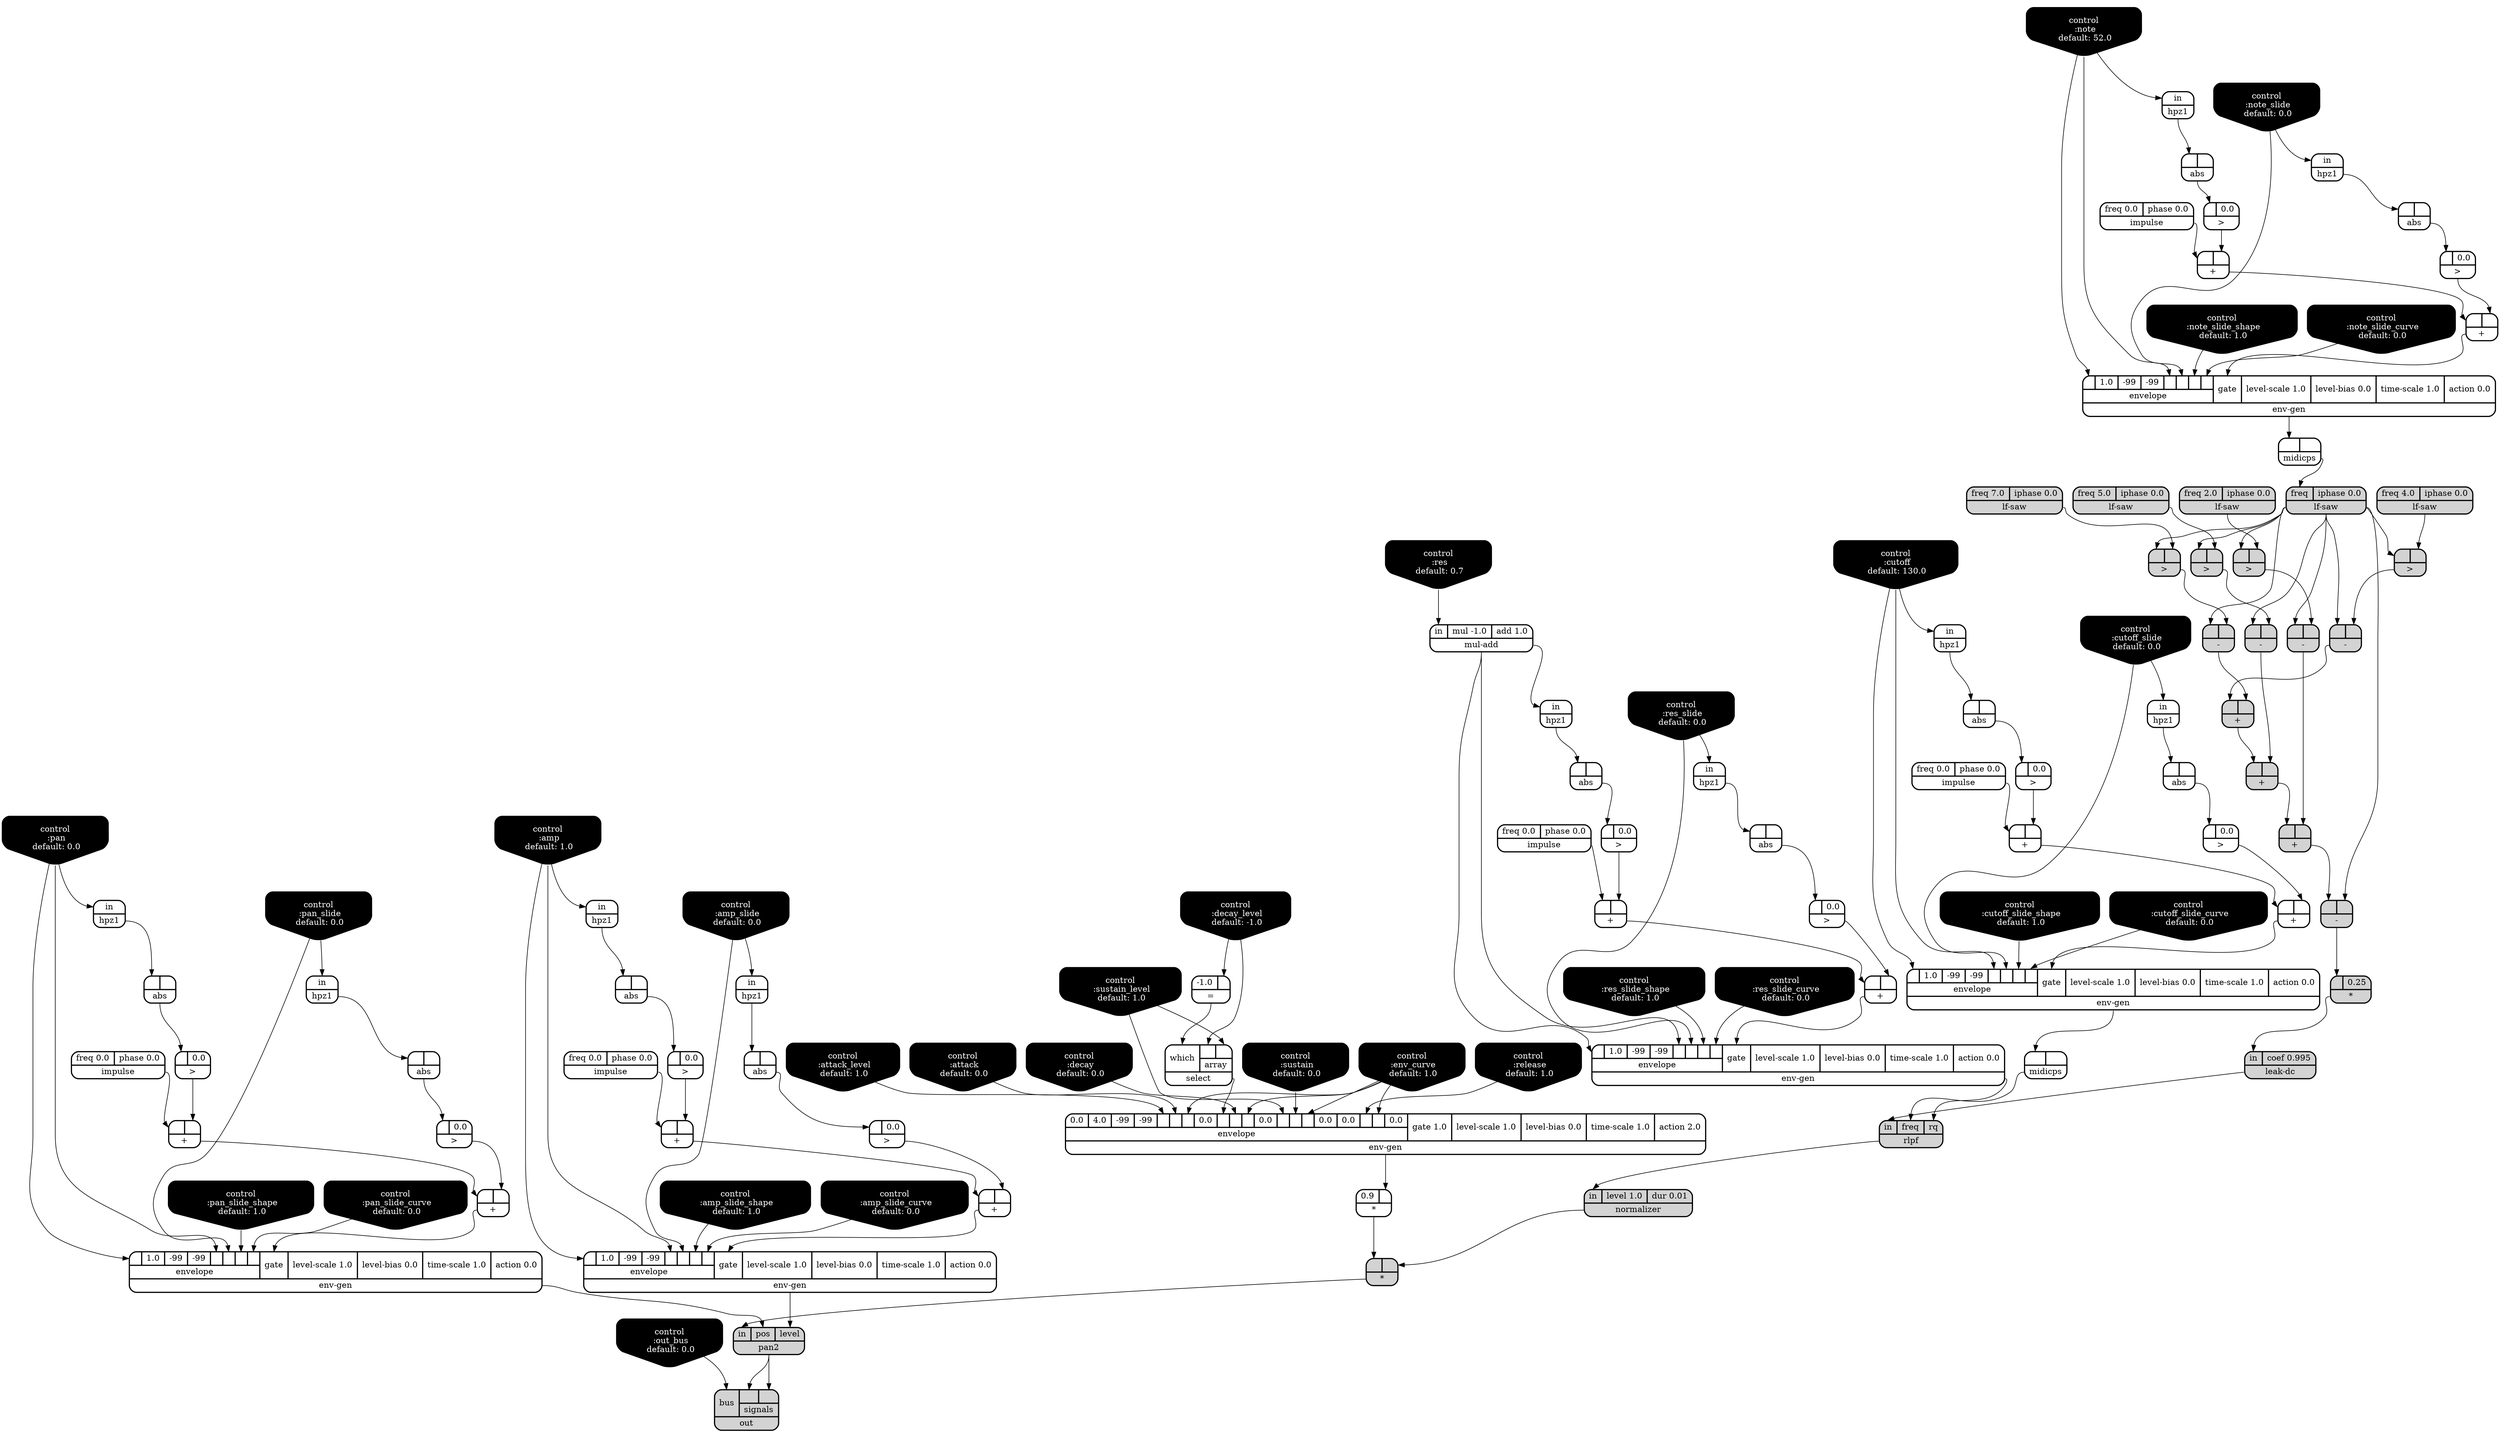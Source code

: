 digraph synthdef {
70 [label = "{{ <a> |<b> 0.25} |<__UG_NAME__>* }" style="filled, bold, rounded"  shape=record rankdir=LR];
96 [label = "{{ <a> 0.9|<b> } |<__UG_NAME__>* }" style="bold, rounded" shape=record rankdir=LR];
97 [label = "{{ <a> |<b> } |<__UG_NAME__>* }" style="filled, bold, rounded"  shape=record rankdir=LR];
42 [label = "{{ <a> |<b> } |<__UG_NAME__>+ }" style="bold, rounded" shape=record rankdir=LR];
46 [label = "{{ <a> |<b> } |<__UG_NAME__>+ }" style="bold, rounded" shape=record rankdir=LR];
60 [label = "{{ <a> |<b> } |<__UG_NAME__>+ }" style="filled, bold, rounded"  shape=record rankdir=LR];
64 [label = "{{ <a> |<b> } |<__UG_NAME__>+ }" style="filled, bold, rounded"  shape=record rankdir=LR];
68 [label = "{{ <a> |<b> } |<__UG_NAME__>+ }" style="filled, bold, rounded"  shape=record rankdir=LR];
73 [label = "{{ <a> |<b> } |<__UG_NAME__>+ }" style="bold, rounded" shape=record rankdir=LR];
77 [label = "{{ <a> |<b> } |<__UG_NAME__>+ }" style="bold, rounded" shape=record rankdir=LR];
82 [label = "{{ <a> |<b> } |<__UG_NAME__>+ }" style="bold, rounded" shape=record rankdir=LR];
84 [label = "{{ <a> |<b> } |<__UG_NAME__>+ }" style="bold, rounded" shape=record rankdir=LR];
91 [label = "{{ <a> |<b> } |<__UG_NAME__>+ }" style="bold, rounded" shape=record rankdir=LR];
94 [label = "{{ <a> |<b> } |<__UG_NAME__>+ }" style="bold, rounded" shape=record rankdir=LR];
104 [label = "{{ <a> |<b> } |<__UG_NAME__>+ }" style="bold, rounded" shape=record rankdir=LR];
105 [label = "{{ <a> |<b> } |<__UG_NAME__>+ }" style="bold, rounded" shape=record rankdir=LR];
56 [label = "{{ <a> |<b> } |<__UG_NAME__>- }" style="filled, bold, rounded"  shape=record rankdir=LR];
59 [label = "{{ <a> |<b> } |<__UG_NAME__>- }" style="filled, bold, rounded"  shape=record rankdir=LR];
63 [label = "{{ <a> |<b> } |<__UG_NAME__>- }" style="filled, bold, rounded"  shape=record rankdir=LR];
67 [label = "{{ <a> |<b> } |<__UG_NAME__>- }" style="filled, bold, rounded"  shape=record rankdir=LR];
69 [label = "{{ <a> |<b> } |<__UG_NAME__>- }" style="filled, bold, rounded"  shape=record rankdir=LR];
32 [label = "{{ <a> -1.0|<b> } |<__UG_NAME__>= }" style="bold, rounded" shape=record rankdir=LR];
31 [label = "{{ <a> |<b> 0.0} |<__UG_NAME__>\> }" style="bold, rounded" shape=record rankdir=LR];
41 [label = "{{ <a> |<b> 0.0} |<__UG_NAME__>\> }" style="bold, rounded" shape=record rankdir=LR];
45 [label = "{{ <a> |<b> 0.0} |<__UG_NAME__>\> }" style="bold, rounded" shape=record rankdir=LR];
55 [label = "{{ <a> |<b> } |<__UG_NAME__>\> }" style="filled, bold, rounded"  shape=record rankdir=LR];
58 [label = "{{ <a> |<b> } |<__UG_NAME__>\> }" style="filled, bold, rounded"  shape=record rankdir=LR];
62 [label = "{{ <a> |<b> } |<__UG_NAME__>\> }" style="filled, bold, rounded"  shape=record rankdir=LR];
66 [label = "{{ <a> |<b> } |<__UG_NAME__>\> }" style="filled, bold, rounded"  shape=record rankdir=LR];
76 [label = "{{ <a> |<b> 0.0} |<__UG_NAME__>\> }" style="bold, rounded" shape=record rankdir=LR];
81 [label = "{{ <a> |<b> 0.0} |<__UG_NAME__>\> }" style="bold, rounded" shape=record rankdir=LR];
83 [label = "{{ <a> |<b> 0.0} |<__UG_NAME__>\> }" style="bold, rounded" shape=record rankdir=LR];
90 [label = "{{ <a> |<b> 0.0} |<__UG_NAME__>\> }" style="bold, rounded" shape=record rankdir=LR];
93 [label = "{{ <a> |<b> 0.0} |<__UG_NAME__>\> }" style="bold, rounded" shape=record rankdir=LR];
99 [label = "{{ <a> |<b> 0.0} |<__UG_NAME__>\> }" style="bold, rounded" shape=record rankdir=LR];
103 [label = "{{ <a> |<b> 0.0} |<__UG_NAME__>\> }" style="bold, rounded" shape=record rankdir=LR];
30 [label = "{{ <a> |<b> } |<__UG_NAME__>abs }" style="bold, rounded" shape=record rankdir=LR];
36 [label = "{{ <a> |<b> } |<__UG_NAME__>abs }" style="bold, rounded" shape=record rankdir=LR];
40 [label = "{{ <a> |<b> } |<__UG_NAME__>abs }" style="bold, rounded" shape=record rankdir=LR];
44 [label = "{{ <a> |<b> } |<__UG_NAME__>abs }" style="bold, rounded" shape=record rankdir=LR];
51 [label = "{{ <a> |<b> } |<__UG_NAME__>abs }" style="bold, rounded" shape=record rankdir=LR];
75 [label = "{{ <a> |<b> } |<__UG_NAME__>abs }" style="bold, rounded" shape=record rankdir=LR];
89 [label = "{{ <a> |<b> } |<__UG_NAME__>abs }" style="bold, rounded" shape=record rankdir=LR];
92 [label = "{{ <a> |<b> } |<__UG_NAME__>abs }" style="bold, rounded" shape=record rankdir=LR];
98 [label = "{{ <a> |<b> } |<__UG_NAME__>abs }" style="bold, rounded" shape=record rankdir=LR];
101 [label = "{{ <a> |<b> } |<__UG_NAME__>abs }" style="bold, rounded" shape=record rankdir=LR];
0 [label = "control
 :note
 default: 52.0" shape=invhouse style="rounded, filled, bold" fillcolor=black fontcolor=white ]; 
1 [label = "control
 :note_slide
 default: 0.0" shape=invhouse style="rounded, filled, bold" fillcolor=black fontcolor=white ]; 
2 [label = "control
 :note_slide_shape
 default: 1.0" shape=invhouse style="rounded, filled, bold" fillcolor=black fontcolor=white ]; 
3 [label = "control
 :note_slide_curve
 default: 0.0" shape=invhouse style="rounded, filled, bold" fillcolor=black fontcolor=white ]; 
4 [label = "control
 :amp
 default: 1.0" shape=invhouse style="rounded, filled, bold" fillcolor=black fontcolor=white ]; 
5 [label = "control
 :amp_slide
 default: 0.0" shape=invhouse style="rounded, filled, bold" fillcolor=black fontcolor=white ]; 
6 [label = "control
 :amp_slide_shape
 default: 1.0" shape=invhouse style="rounded, filled, bold" fillcolor=black fontcolor=white ]; 
7 [label = "control
 :amp_slide_curve
 default: 0.0" shape=invhouse style="rounded, filled, bold" fillcolor=black fontcolor=white ]; 
8 [label = "control
 :pan
 default: 0.0" shape=invhouse style="rounded, filled, bold" fillcolor=black fontcolor=white ]; 
9 [label = "control
 :pan_slide
 default: 0.0" shape=invhouse style="rounded, filled, bold" fillcolor=black fontcolor=white ]; 
10 [label = "control
 :pan_slide_shape
 default: 1.0" shape=invhouse style="rounded, filled, bold" fillcolor=black fontcolor=white ]; 
11 [label = "control
 :pan_slide_curve
 default: 0.0" shape=invhouse style="rounded, filled, bold" fillcolor=black fontcolor=white ]; 
12 [label = "control
 :attack
 default: 0.0" shape=invhouse style="rounded, filled, bold" fillcolor=black fontcolor=white ]; 
13 [label = "control
 :decay
 default: 0.0" shape=invhouse style="rounded, filled, bold" fillcolor=black fontcolor=white ]; 
14 [label = "control
 :sustain
 default: 0.0" shape=invhouse style="rounded, filled, bold" fillcolor=black fontcolor=white ]; 
15 [label = "control
 :release
 default: 1.0" shape=invhouse style="rounded, filled, bold" fillcolor=black fontcolor=white ]; 
16 [label = "control
 :attack_level
 default: 1.0" shape=invhouse style="rounded, filled, bold" fillcolor=black fontcolor=white ]; 
17 [label = "control
 :decay_level
 default: -1.0" shape=invhouse style="rounded, filled, bold" fillcolor=black fontcolor=white ]; 
18 [label = "control
 :sustain_level
 default: 1.0" shape=invhouse style="rounded, filled, bold" fillcolor=black fontcolor=white ]; 
19 [label = "control
 :env_curve
 default: 1.0" shape=invhouse style="rounded, filled, bold" fillcolor=black fontcolor=white ]; 
20 [label = "control
 :cutoff
 default: 130.0" shape=invhouse style="rounded, filled, bold" fillcolor=black fontcolor=white ]; 
21 [label = "control
 :cutoff_slide
 default: 0.0" shape=invhouse style="rounded, filled, bold" fillcolor=black fontcolor=white ]; 
22 [label = "control
 :cutoff_slide_shape
 default: 1.0" shape=invhouse style="rounded, filled, bold" fillcolor=black fontcolor=white ]; 
23 [label = "control
 :cutoff_slide_curve
 default: 0.0" shape=invhouse style="rounded, filled, bold" fillcolor=black fontcolor=white ]; 
24 [label = "control
 :res
 default: 0.7" shape=invhouse style="rounded, filled, bold" fillcolor=black fontcolor=white ]; 
25 [label = "control
 :res_slide
 default: 0.0" shape=invhouse style="rounded, filled, bold" fillcolor=black fontcolor=white ]; 
26 [label = "control
 :res_slide_shape
 default: 1.0" shape=invhouse style="rounded, filled, bold" fillcolor=black fontcolor=white ]; 
27 [label = "control
 :res_slide_curve
 default: 0.0" shape=invhouse style="rounded, filled, bold" fillcolor=black fontcolor=white ]; 
28 [label = "control
 :out_bus
 default: 0.0" shape=invhouse style="rounded, filled, bold" fillcolor=black fontcolor=white ]; 
47 [label = "{{ {{<envelope___control___0>|1.0|-99|-99|<envelope___control___4>|<envelope___control___5>|<envelope___control___6>|<envelope___control___7>}|envelope}|<gate> gate|<level____scale> level-scale 1.0|<level____bias> level-bias 0.0|<time____scale> time-scale 1.0|<action> action 0.0} |<__UG_NAME__>env-gen }" style="bold, rounded" shape=record rankdir=LR];
78 [label = "{{ {{<envelope___control___0>|1.0|-99|-99|<envelope___control___4>|<envelope___control___5>|<envelope___control___6>|<envelope___control___7>}|envelope}|<gate> gate|<level____scale> level-scale 1.0|<level____bias> level-bias 0.0|<time____scale> time-scale 1.0|<action> action 0.0} |<__UG_NAME__>env-gen }" style="bold, rounded" shape=record rankdir=LR];
85 [label = "{{ {{<envelope___mul____add___0>|1.0|-99|-99|<envelope___mul____add___4>|<envelope___control___5>|<envelope___control___6>|<envelope___control___7>}|envelope}|<gate> gate|<level____scale> level-scale 1.0|<level____bias> level-bias 0.0|<time____scale> time-scale 1.0|<action> action 0.0} |<__UG_NAME__>env-gen }" style="bold, rounded" shape=record rankdir=LR];
95 [label = "{{ {{0.0|4.0|-99|-99|<envelope___control___4>|<envelope___control___5>|<envelope___control___6>|0.0|<envelope___select___8>|<envelope___control___9>|<envelope___control___10>|0.0|<envelope___control___12>|<envelope___control___13>|<envelope___control___14>|0.0|0.0|<envelope___control___17>|<envelope___control___18>|0.0}|envelope}|<gate> gate 1.0|<level____scale> level-scale 1.0|<level____bias> level-bias 0.0|<time____scale> time-scale 1.0|<action> action 2.0} |<__UG_NAME__>env-gen }" style="bold, rounded" shape=record rankdir=LR];
106 [label = "{{ {{<envelope___control___0>|1.0|-99|-99|<envelope___control___4>|<envelope___control___5>|<envelope___control___6>|<envelope___control___7>}|envelope}|<gate> gate|<level____scale> level-scale 1.0|<level____bias> level-bias 0.0|<time____scale> time-scale 1.0|<action> action 0.0} |<__UG_NAME__>env-gen }" style="bold, rounded" shape=record rankdir=LR];
107 [label = "{{ {{<envelope___control___0>|1.0|-99|-99|<envelope___control___4>|<envelope___control___5>|<envelope___control___6>|<envelope___control___7>}|envelope}|<gate> gate|<level____scale> level-scale 1.0|<level____bias> level-bias 0.0|<time____scale> time-scale 1.0|<action> action 0.0} |<__UG_NAME__>env-gen }" style="bold, rounded" shape=record rankdir=LR];
29 [label = "{{ <in> in} |<__UG_NAME__>hpz1 }" style="bold, rounded" shape=record rankdir=LR];
35 [label = "{{ <in> in} |<__UG_NAME__>hpz1 }" style="bold, rounded" shape=record rankdir=LR];
37 [label = "{{ <in> in} |<__UG_NAME__>hpz1 }" style="bold, rounded" shape=record rankdir=LR];
39 [label = "{{ <in> in} |<__UG_NAME__>hpz1 }" style="bold, rounded" shape=record rankdir=LR];
43 [label = "{{ <in> in} |<__UG_NAME__>hpz1 }" style="bold, rounded" shape=record rankdir=LR];
50 [label = "{{ <in> in} |<__UG_NAME__>hpz1 }" style="bold, rounded" shape=record rankdir=LR];
53 [label = "{{ <in> in} |<__UG_NAME__>hpz1 }" style="bold, rounded" shape=record rankdir=LR];
74 [label = "{{ <in> in} |<__UG_NAME__>hpz1 }" style="bold, rounded" shape=record rankdir=LR];
88 [label = "{{ <in> in} |<__UG_NAME__>hpz1 }" style="bold, rounded" shape=record rankdir=LR];
100 [label = "{{ <in> in} |<__UG_NAME__>hpz1 }" style="bold, rounded" shape=record rankdir=LR];
38 [label = "{{ <freq> freq 0.0|<phase> phase 0.0} |<__UG_NAME__>impulse }" style="bold, rounded" shape=record rankdir=LR];
52 [label = "{{ <freq> freq 0.0|<phase> phase 0.0} |<__UG_NAME__>impulse }" style="bold, rounded" shape=record rankdir=LR];
72 [label = "{{ <freq> freq 0.0|<phase> phase 0.0} |<__UG_NAME__>impulse }" style="bold, rounded" shape=record rankdir=LR];
80 [label = "{{ <freq> freq 0.0|<phase> phase 0.0} |<__UG_NAME__>impulse }" style="bold, rounded" shape=record rankdir=LR];
102 [label = "{{ <freq> freq 0.0|<phase> phase 0.0} |<__UG_NAME__>impulse }" style="bold, rounded" shape=record rankdir=LR];
71 [label = "{{ <in> in|<coef> coef 0.995} |<__UG_NAME__>leak-dc }" style="filled, bold, rounded"  shape=record rankdir=LR];
49 [label = "{{ <freq> freq|<iphase> iphase 0.0} |<__UG_NAME__>lf-saw }" style="filled, bold, rounded"  shape=record rankdir=LR];
54 [label = "{{ <freq> freq 4.0|<iphase> iphase 0.0} |<__UG_NAME__>lf-saw }" style="filled, bold, rounded"  shape=record rankdir=LR];
57 [label = "{{ <freq> freq 7.0|<iphase> iphase 0.0} |<__UG_NAME__>lf-saw }" style="filled, bold, rounded"  shape=record rankdir=LR];
61 [label = "{{ <freq> freq 5.0|<iphase> iphase 0.0} |<__UG_NAME__>lf-saw }" style="filled, bold, rounded"  shape=record rankdir=LR];
65 [label = "{{ <freq> freq 2.0|<iphase> iphase 0.0} |<__UG_NAME__>lf-saw }" style="filled, bold, rounded"  shape=record rankdir=LR];
48 [label = "{{ <a> |<b> } |<__UG_NAME__>midicps }" style="bold, rounded" shape=record rankdir=LR];
79 [label = "{{ <a> |<b> } |<__UG_NAME__>midicps }" style="bold, rounded" shape=record rankdir=LR];
34 [label = "{{ <in> in|<mul> mul -1.0|<add> add 1.0} |<__UG_NAME__>mul-add }" style="bold, rounded" shape=record rankdir=LR];
87 [label = "{{ <in> in|<level> level 1.0|<dur> dur 0.01} |<__UG_NAME__>normalizer }" style="filled, bold, rounded"  shape=record rankdir=LR];
109 [label = "{{ <bus> bus|{{<signals___pan2___0>|<signals___pan2___1>}|signals}} |<__UG_NAME__>out }" style="filled, bold, rounded"  shape=record rankdir=LR];
108 [label = "{{ <in> in|<pos> pos|<level> level} |<__UG_NAME__>pan2 }" style="filled, bold, rounded"  shape=record rankdir=LR];
86 [label = "{{ <in> in|<freq> freq|<rq> rq} |<__UG_NAME__>rlpf }" style="filled, bold, rounded"  shape=record rankdir=LR];
33 [label = "{{ <which> which|{{<array___control___0>|<array___control___1>}|array}} |<__UG_NAME__>select }" style="bold, rounded" shape=record rankdir=LR];

69:__UG_NAME__ -> 70:a ;
95:__UG_NAME__ -> 96:b ;
87:__UG_NAME__ -> 97:b ;
96:__UG_NAME__ -> 97:a ;
41:__UG_NAME__ -> 42:b ;
38:__UG_NAME__ -> 42:a ;
45:__UG_NAME__ -> 46:b ;
42:__UG_NAME__ -> 46:a ;
59:__UG_NAME__ -> 60:b ;
56:__UG_NAME__ -> 60:a ;
63:__UG_NAME__ -> 64:b ;
60:__UG_NAME__ -> 64:a ;
67:__UG_NAME__ -> 68:b ;
64:__UG_NAME__ -> 68:a ;
31:__UG_NAME__ -> 73:b ;
72:__UG_NAME__ -> 73:a ;
76:__UG_NAME__ -> 77:b ;
73:__UG_NAME__ -> 77:a ;
81:__UG_NAME__ -> 82:b ;
80:__UG_NAME__ -> 82:a ;
83:__UG_NAME__ -> 84:b ;
82:__UG_NAME__ -> 84:a ;
90:__UG_NAME__ -> 91:b ;
52:__UG_NAME__ -> 91:a ;
93:__UG_NAME__ -> 94:b ;
91:__UG_NAME__ -> 94:a ;
103:__UG_NAME__ -> 104:b ;
102:__UG_NAME__ -> 104:a ;
99:__UG_NAME__ -> 105:b ;
104:__UG_NAME__ -> 105:a ;
55:__UG_NAME__ -> 56:b ;
49:__UG_NAME__ -> 56:a ;
58:__UG_NAME__ -> 59:b ;
49:__UG_NAME__ -> 59:a ;
62:__UG_NAME__ -> 63:b ;
49:__UG_NAME__ -> 63:a ;
66:__UG_NAME__ -> 67:b ;
49:__UG_NAME__ -> 67:a ;
49:__UG_NAME__ -> 69:b ;
68:__UG_NAME__ -> 69:a ;
17:__UG_NAME__ -> 32:b ;
30:__UG_NAME__ -> 31:a ;
40:__UG_NAME__ -> 41:a ;
44:__UG_NAME__ -> 45:a ;
54:__UG_NAME__ -> 55:b ;
49:__UG_NAME__ -> 55:a ;
57:__UG_NAME__ -> 58:b ;
49:__UG_NAME__ -> 58:a ;
61:__UG_NAME__ -> 62:b ;
49:__UG_NAME__ -> 62:a ;
65:__UG_NAME__ -> 66:b ;
49:__UG_NAME__ -> 66:a ;
75:__UG_NAME__ -> 76:a ;
36:__UG_NAME__ -> 81:a ;
51:__UG_NAME__ -> 83:a ;
89:__UG_NAME__ -> 90:a ;
92:__UG_NAME__ -> 93:a ;
98:__UG_NAME__ -> 99:a ;
101:__UG_NAME__ -> 103:a ;
29:__UG_NAME__ -> 30:a ;
35:__UG_NAME__ -> 36:a ;
39:__UG_NAME__ -> 40:a ;
43:__UG_NAME__ -> 44:a ;
50:__UG_NAME__ -> 51:a ;
74:__UG_NAME__ -> 75:a ;
88:__UG_NAME__ -> 89:a ;
53:__UG_NAME__ -> 92:a ;
37:__UG_NAME__ -> 98:a ;
100:__UG_NAME__ -> 101:a ;
46:__UG_NAME__ -> 47:gate ;
0:__UG_NAME__ -> 47:envelope___control___0 ;
0:__UG_NAME__ -> 47:envelope___control___4 ;
1:__UG_NAME__ -> 47:envelope___control___5 ;
2:__UG_NAME__ -> 47:envelope___control___6 ;
3:__UG_NAME__ -> 47:envelope___control___7 ;
77:__UG_NAME__ -> 78:gate ;
20:__UG_NAME__ -> 78:envelope___control___0 ;
20:__UG_NAME__ -> 78:envelope___control___4 ;
21:__UG_NAME__ -> 78:envelope___control___5 ;
22:__UG_NAME__ -> 78:envelope___control___6 ;
23:__UG_NAME__ -> 78:envelope___control___7 ;
84:__UG_NAME__ -> 85:gate ;
34:__UG_NAME__ -> 85:envelope___mul____add___0 ;
34:__UG_NAME__ -> 85:envelope___mul____add___4 ;
25:__UG_NAME__ -> 85:envelope___control___5 ;
26:__UG_NAME__ -> 85:envelope___control___6 ;
27:__UG_NAME__ -> 85:envelope___control___7 ;
16:__UG_NAME__ -> 95:envelope___control___4 ;
12:__UG_NAME__ -> 95:envelope___control___5 ;
19:__UG_NAME__ -> 95:envelope___control___6 ;
33:__UG_NAME__ -> 95:envelope___select___8 ;
13:__UG_NAME__ -> 95:envelope___control___9 ;
19:__UG_NAME__ -> 95:envelope___control___10 ;
18:__UG_NAME__ -> 95:envelope___control___12 ;
14:__UG_NAME__ -> 95:envelope___control___13 ;
19:__UG_NAME__ -> 95:envelope___control___14 ;
15:__UG_NAME__ -> 95:envelope___control___17 ;
19:__UG_NAME__ -> 95:envelope___control___18 ;
105:__UG_NAME__ -> 106:gate ;
8:__UG_NAME__ -> 106:envelope___control___0 ;
8:__UG_NAME__ -> 106:envelope___control___4 ;
9:__UG_NAME__ -> 106:envelope___control___5 ;
10:__UG_NAME__ -> 106:envelope___control___6 ;
11:__UG_NAME__ -> 106:envelope___control___7 ;
94:__UG_NAME__ -> 107:gate ;
4:__UG_NAME__ -> 107:envelope___control___0 ;
4:__UG_NAME__ -> 107:envelope___control___4 ;
5:__UG_NAME__ -> 107:envelope___control___5 ;
6:__UG_NAME__ -> 107:envelope___control___6 ;
7:__UG_NAME__ -> 107:envelope___control___7 ;
20:__UG_NAME__ -> 29:in ;
34:__UG_NAME__ -> 35:in ;
9:__UG_NAME__ -> 37:in ;
0:__UG_NAME__ -> 39:in ;
1:__UG_NAME__ -> 43:in ;
25:__UG_NAME__ -> 50:in ;
5:__UG_NAME__ -> 53:in ;
21:__UG_NAME__ -> 74:in ;
4:__UG_NAME__ -> 88:in ;
8:__UG_NAME__ -> 100:in ;
70:__UG_NAME__ -> 71:in ;
48:__UG_NAME__ -> 49:freq ;
47:__UG_NAME__ -> 48:a ;
78:__UG_NAME__ -> 79:a ;
24:__UG_NAME__ -> 34:in ;
86:__UG_NAME__ -> 87:in ;
108:__UG_NAME__ -> 109:signals___pan2___0 ;
108:__UG_NAME__ -> 109:signals___pan2___1 ;
28:__UG_NAME__ -> 109:bus ;
107:__UG_NAME__ -> 108:level ;
106:__UG_NAME__ -> 108:pos ;
97:__UG_NAME__ -> 108:in ;
85:__UG_NAME__ -> 86:rq ;
79:__UG_NAME__ -> 86:freq ;
71:__UG_NAME__ -> 86:in ;
17:__UG_NAME__ -> 33:array___control___0 ;
18:__UG_NAME__ -> 33:array___control___1 ;
32:__UG_NAME__ -> 33:which ;

}